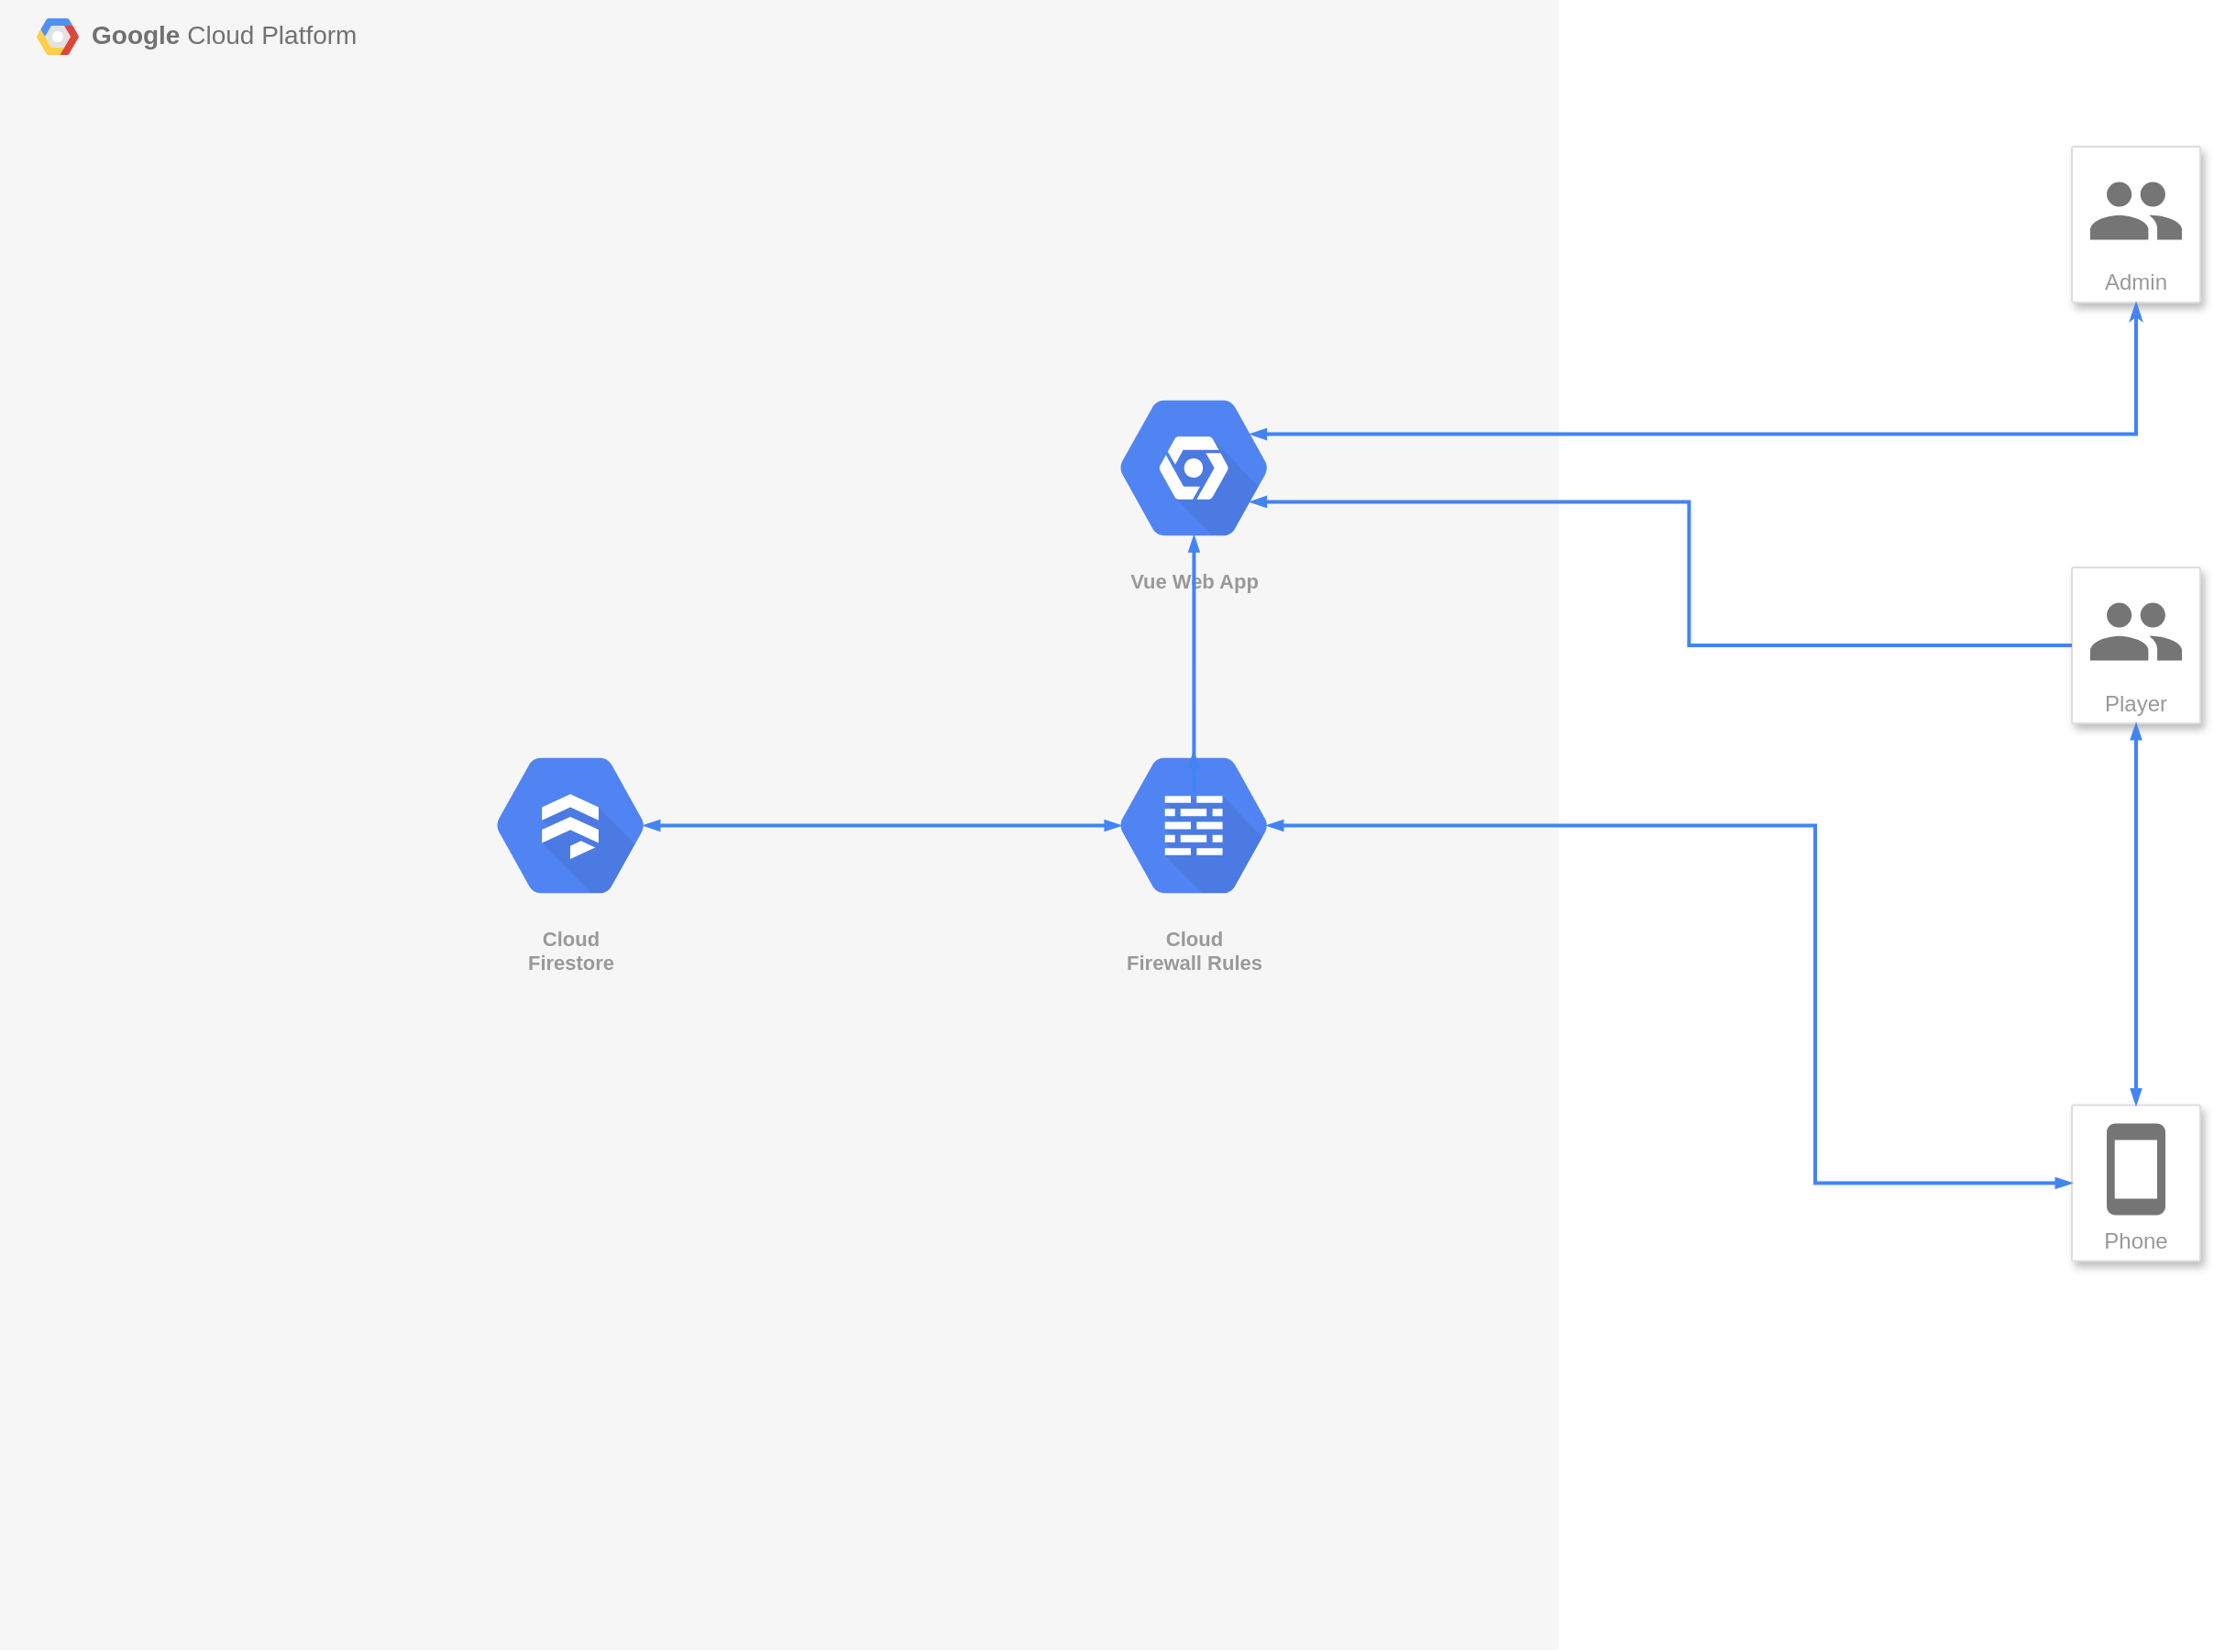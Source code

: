 <mxfile version="15.7.4" type="github">
  <diagram id="1wAK28I83OUuZivDXemB" name="Page-1">
    <mxGraphModel dx="3631" dy="1143" grid="1" gridSize="10" guides="1" tooltips="1" connect="1" arrows="1" fold="1" page="1" pageScale="1" pageWidth="1600" pageHeight="900" math="0" shadow="0">
      <root>
        <mxCell id="0" />
        <mxCell id="1" parent="0" />
        <mxCell id="oyeEEbxQL6t9WcKpP07A-6" value="&lt;b&gt;Google &lt;/b&gt;Cloud Platform" style="fillColor=#F6F6F6;strokeColor=none;shadow=0;gradientColor=none;fontSize=14;align=left;spacing=10;fontColor=#717171;9E9E9E;verticalAlign=top;spacingTop=-4;fontStyle=0;spacingLeft=40;html=1;" parent="1" vertex="1">
          <mxGeometry x="-1600" width="850" height="900" as="geometry" />
        </mxCell>
        <mxCell id="oyeEEbxQL6t9WcKpP07A-7" value="" style="shape=mxgraph.gcp2.google_cloud_platform;fillColor=#F6F6F6;strokeColor=none;shadow=0;gradientColor=none;" parent="oyeEEbxQL6t9WcKpP07A-6" vertex="1">
          <mxGeometry width="23" height="20" relative="1" as="geometry">
            <mxPoint x="20" y="10" as="offset" />
          </mxGeometry>
        </mxCell>
        <mxCell id="oyeEEbxQL6t9WcKpP07A-5" value="Cloud&#xa;Firestore" style="sketch=0;html=1;fillColor=#5184F3;strokeColor=none;verticalAlign=top;labelPosition=center;verticalLabelPosition=bottom;align=center;spacingTop=-6;fontSize=11;fontStyle=1;fontColor=#999999;shape=mxgraph.gcp2.hexIcon;prIcon=cloud_firestore" parent="oyeEEbxQL6t9WcKpP07A-6" vertex="1">
          <mxGeometry x="250" y="396" width="122.41" height="108.5" as="geometry" />
        </mxCell>
        <mxCell id="oyeEEbxQL6t9WcKpP07A-10" value="Cloud&#xa;Firewall Rules" style="sketch=0;html=1;fillColor=#5184F3;strokeColor=none;verticalAlign=top;labelPosition=center;verticalLabelPosition=bottom;align=center;spacingTop=-6;fontSize=11;fontStyle=1;fontColor=#999999;shape=mxgraph.gcp2.hexIcon;prIcon=cloud_firewall_rules" parent="oyeEEbxQL6t9WcKpP07A-6" vertex="1">
          <mxGeometry x="590" y="396" width="122.41" height="108.5" as="geometry" />
        </mxCell>
        <mxCell id="oyeEEbxQL6t9WcKpP07A-16" value="Vue Web App" style="sketch=0;html=1;fillColor=#5184F3;strokeColor=none;verticalAlign=top;labelPosition=center;verticalLabelPosition=bottom;align=center;spacingTop=-6;fontSize=11;fontStyle=1;fontColor=#999999;shape=mxgraph.gcp2.hexIcon;prIcon=placeholder" parent="oyeEEbxQL6t9WcKpP07A-6" vertex="1">
          <mxGeometry x="590" y="201" width="122.41" height="108.5" as="geometry" />
        </mxCell>
        <mxCell id="oyeEEbxQL6t9WcKpP07A-30" value="" style="edgeStyle=orthogonalEdgeStyle;fontSize=12;html=1;endArrow=blockThin;endFill=1;rounded=0;strokeWidth=2;endSize=4;startSize=4;dashed=0;strokeColor=#4284F3;exitX=0.5;exitY=0.84;exitDx=0;exitDy=0;exitPerimeter=0;startArrow=blockThin;startFill=1;" parent="oyeEEbxQL6t9WcKpP07A-6" source="oyeEEbxQL6t9WcKpP07A-16" edge="1">
          <mxGeometry width="100" relative="1" as="geometry">
            <mxPoint x="790" y="440" as="sourcePoint" />
            <mxPoint x="651" y="410" as="targetPoint" />
            <Array as="points">
              <mxPoint x="651" y="432" />
            </Array>
          </mxGeometry>
        </mxCell>
        <mxCell id="oyeEEbxQL6t9WcKpP07A-31" value="" style="edgeStyle=orthogonalEdgeStyle;fontSize=12;html=1;endArrow=blockThin;endFill=1;rounded=0;strokeWidth=2;endSize=4;startSize=4;dashed=0;strokeColor=#4284F3;entryX=0.825;entryY=0.5;entryDx=0;entryDy=0;entryPerimeter=0;exitX=0.175;exitY=0.5;exitDx=0;exitDy=0;exitPerimeter=0;startArrow=blockThin;startFill=1;" parent="oyeEEbxQL6t9WcKpP07A-6" source="oyeEEbxQL6t9WcKpP07A-10" target="oyeEEbxQL6t9WcKpP07A-5" edge="1">
          <mxGeometry width="100" relative="1" as="geometry">
            <mxPoint x="790" y="440" as="sourcePoint" />
            <mxPoint x="890" y="440" as="targetPoint" />
          </mxGeometry>
        </mxCell>
        <mxCell id="oyeEEbxQL6t9WcKpP07A-20" value="Phone" style="strokeColor=#dddddd;shadow=1;strokeWidth=1;rounded=1;absoluteArcSize=1;arcSize=2;labelPosition=center;verticalLabelPosition=middle;align=center;verticalAlign=bottom;spacingLeft=0;fontColor=#999999;fontSize=12;whiteSpace=wrap;spacingBottom=2;" parent="1" vertex="1">
          <mxGeometry x="-470" y="602.75" width="70" height="85" as="geometry" />
        </mxCell>
        <mxCell id="oyeEEbxQL6t9WcKpP07A-21" value="" style="sketch=0;dashed=0;connectable=0;html=1;fillColor=#757575;strokeColor=none;shape=mxgraph.gcp2.phone;part=1;" parent="oyeEEbxQL6t9WcKpP07A-20" vertex="1">
          <mxGeometry x="0.5" width="32" height="50" relative="1" as="geometry">
            <mxPoint x="-16" y="10" as="offset" />
          </mxGeometry>
        </mxCell>
        <mxCell id="oyeEEbxQL6t9WcKpP07A-22" value="Player" style="strokeColor=#dddddd;shadow=1;strokeWidth=1;rounded=1;absoluteArcSize=1;arcSize=2;labelPosition=center;verticalLabelPosition=middle;align=center;verticalAlign=bottom;spacingLeft=0;fontColor=#999999;fontSize=12;whiteSpace=wrap;spacingBottom=2;" parent="1" vertex="1">
          <mxGeometry x="-470" y="309.5" width="70" height="85" as="geometry" />
        </mxCell>
        <mxCell id="oyeEEbxQL6t9WcKpP07A-23" value="" style="sketch=0;dashed=0;connectable=0;html=1;fillColor=#757575;strokeColor=none;shape=mxgraph.gcp2.users;part=1;" parent="oyeEEbxQL6t9WcKpP07A-22" vertex="1">
          <mxGeometry x="0.5" width="50" height="31.5" relative="1" as="geometry">
            <mxPoint x="-25" y="19.25" as="offset" />
          </mxGeometry>
        </mxCell>
        <mxCell id="oyeEEbxQL6t9WcKpP07A-26" value="" style="edgeStyle=orthogonalEdgeStyle;fontSize=12;html=1;endArrow=blockThin;endFill=1;rounded=0;strokeWidth=2;endSize=4;startSize=4;dashed=0;strokeColor=#4284F3;entryX=0.825;entryY=0.5;entryDx=0;entryDy=0;entryPerimeter=0;exitX=0;exitY=0.5;exitDx=0;exitDy=0;startArrow=blockThin;startFill=1;" parent="1" source="oyeEEbxQL6t9WcKpP07A-20" target="oyeEEbxQL6t9WcKpP07A-10" edge="1">
          <mxGeometry width="100" relative="1" as="geometry">
            <mxPoint x="-810" y="440" as="sourcePoint" />
            <mxPoint x="-909.012" y="645.25" as="targetPoint" />
            <Array as="points">
              <mxPoint x="-610" y="645" />
              <mxPoint x="-610" y="450" />
            </Array>
          </mxGeometry>
        </mxCell>
        <mxCell id="oyeEEbxQL6t9WcKpP07A-32" value="" style="edgeStyle=orthogonalEdgeStyle;fontSize=12;html=1;endArrow=blockThin;endFill=1;rounded=0;strokeWidth=2;endSize=4;startSize=4;dashed=0;strokeColor=#4284F3;entryX=0.75;entryY=0.67;entryDx=0;entryDy=0;entryPerimeter=0;exitX=0;exitY=0.5;exitDx=0;exitDy=0;" parent="1" source="oyeEEbxQL6t9WcKpP07A-22" target="oyeEEbxQL6t9WcKpP07A-16" edge="1">
          <mxGeometry width="100" relative="1" as="geometry">
            <mxPoint x="-810" y="440" as="sourcePoint" />
            <mxPoint x="-710" y="440" as="targetPoint" />
          </mxGeometry>
        </mxCell>
        <mxCell id="oyeEEbxQL6t9WcKpP07A-33" value="" style="edgeStyle=orthogonalEdgeStyle;fontSize=12;html=1;endArrow=blockThin;endFill=1;rounded=0;strokeWidth=2;endSize=4;startSize=4;dashed=0;strokeColor=#4284F3;entryX=0.5;entryY=0;entryDx=0;entryDy=0;exitX=0.5;exitY=1;exitDx=0;exitDy=0;startArrow=blockThin;startFill=1;" parent="1" source="oyeEEbxQL6t9WcKpP07A-22" target="oyeEEbxQL6t9WcKpP07A-20" edge="1">
          <mxGeometry width="100" relative="1" as="geometry">
            <mxPoint x="-810" y="440" as="sourcePoint" />
            <mxPoint x="-710" y="440" as="targetPoint" />
          </mxGeometry>
        </mxCell>
        <mxCell id="oyeEEbxQL6t9WcKpP07A-34" value="Admin" style="strokeColor=#dddddd;shadow=1;strokeWidth=1;rounded=1;absoluteArcSize=1;arcSize=2;labelPosition=center;verticalLabelPosition=middle;align=center;verticalAlign=bottom;spacingLeft=0;fontColor=#999999;fontSize=12;whiteSpace=wrap;spacingBottom=2;" parent="1" vertex="1">
          <mxGeometry x="-470" y="80" width="70" height="85" as="geometry" />
        </mxCell>
        <mxCell id="oyeEEbxQL6t9WcKpP07A-35" value="" style="sketch=0;dashed=0;connectable=0;html=1;fillColor=#757575;strokeColor=none;shape=mxgraph.gcp2.users;part=1;" parent="oyeEEbxQL6t9WcKpP07A-34" vertex="1">
          <mxGeometry x="0.5" width="50" height="31.5" relative="1" as="geometry">
            <mxPoint x="-25" y="19.25" as="offset" />
          </mxGeometry>
        </mxCell>
        <mxCell id="oyeEEbxQL6t9WcKpP07A-36" value="" style="edgeStyle=orthogonalEdgeStyle;fontSize=12;html=1;endArrow=blockThin;endFill=1;rounded=0;strokeWidth=2;endSize=4;startSize=4;dashed=0;strokeColor=#4284F3;entryX=0.75;entryY=0.33;entryDx=0;entryDy=0;entryPerimeter=0;exitX=0.5;exitY=1;exitDx=0;exitDy=0;startArrow=classicThin;startFill=1;" parent="1" source="oyeEEbxQL6t9WcKpP07A-34" target="oyeEEbxQL6t9WcKpP07A-16" edge="1">
          <mxGeometry width="100" relative="1" as="geometry">
            <mxPoint x="-810" y="440" as="sourcePoint" />
            <mxPoint x="-710" y="440" as="targetPoint" />
            <Array as="points">
              <mxPoint x="-435" y="237" />
            </Array>
          </mxGeometry>
        </mxCell>
      </root>
    </mxGraphModel>
  </diagram>
</mxfile>
